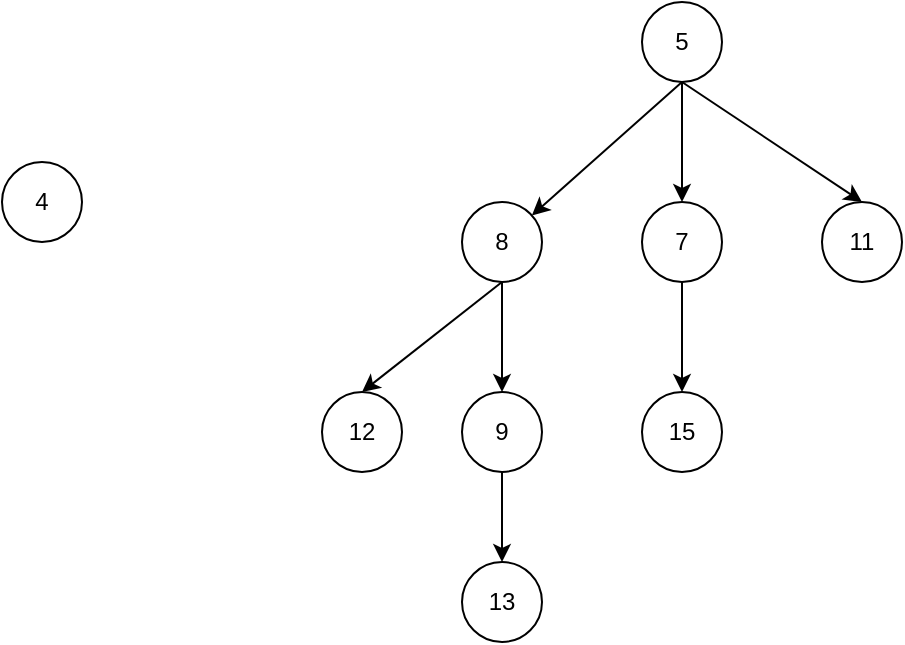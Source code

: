 <mxfile version="21.7.5" type="github">
  <diagram name="第 1 页" id="W6Fj_rsfh2s28kM5z5f6">
    <mxGraphModel dx="724" dy="401" grid="1" gridSize="10" guides="1" tooltips="1" connect="1" arrows="1" fold="1" page="1" pageScale="1" pageWidth="827" pageHeight="1169" math="0" shadow="0">
      <root>
        <mxCell id="0" />
        <mxCell id="1" parent="0" />
        <mxCell id="ujbZRinPxCOq5WzfvrQW-4" value="13" style="ellipse;whiteSpace=wrap;html=1;aspect=fixed;" vertex="1" parent="1">
          <mxGeometry x="230" y="670" width="40" height="40" as="geometry" />
        </mxCell>
        <mxCell id="ujbZRinPxCOq5WzfvrQW-7" style="rounded=0;orthogonalLoop=1;jettySize=auto;html=1;exitX=0.5;exitY=1;exitDx=0;exitDy=0;entryX=0.5;entryY=0;entryDx=0;entryDy=0;" edge="1" parent="1" source="ujbZRinPxCOq5WzfvrQW-6" target="ujbZRinPxCOq5WzfvrQW-4">
          <mxGeometry relative="1" as="geometry" />
        </mxCell>
        <mxCell id="ujbZRinPxCOq5WzfvrQW-6" value="9" style="ellipse;whiteSpace=wrap;html=1;aspect=fixed;" vertex="1" parent="1">
          <mxGeometry x="230" y="585" width="40" height="40" as="geometry" />
        </mxCell>
        <mxCell id="ujbZRinPxCOq5WzfvrQW-11" style="rounded=0;orthogonalLoop=1;jettySize=auto;html=1;exitX=0.5;exitY=1;exitDx=0;exitDy=0;entryX=0.5;entryY=0;entryDx=0;entryDy=0;" edge="1" parent="1" source="ujbZRinPxCOq5WzfvrQW-9" target="ujbZRinPxCOq5WzfvrQW-10">
          <mxGeometry relative="1" as="geometry" />
        </mxCell>
        <mxCell id="ujbZRinPxCOq5WzfvrQW-15" style="rounded=0;orthogonalLoop=1;jettySize=auto;html=1;exitX=0.5;exitY=1;exitDx=0;exitDy=0;entryX=0.5;entryY=0;entryDx=0;entryDy=0;" edge="1" parent="1" source="ujbZRinPxCOq5WzfvrQW-9" target="ujbZRinPxCOq5WzfvrQW-12">
          <mxGeometry relative="1" as="geometry" />
        </mxCell>
        <mxCell id="ujbZRinPxCOq5WzfvrQW-34" style="rounded=0;orthogonalLoop=1;jettySize=auto;html=1;exitX=0.5;exitY=1;exitDx=0;exitDy=0;" edge="1" parent="1" source="ujbZRinPxCOq5WzfvrQW-9" target="ujbZRinPxCOq5WzfvrQW-19">
          <mxGeometry relative="1" as="geometry" />
        </mxCell>
        <mxCell id="ujbZRinPxCOq5WzfvrQW-9" value="5" style="ellipse;whiteSpace=wrap;html=1;aspect=fixed;" vertex="1" parent="1">
          <mxGeometry x="320" y="390" width="40" height="40" as="geometry" />
        </mxCell>
        <mxCell id="ujbZRinPxCOq5WzfvrQW-10" value="11" style="ellipse;whiteSpace=wrap;html=1;aspect=fixed;" vertex="1" parent="1">
          <mxGeometry x="410" y="490" width="40" height="40" as="geometry" />
        </mxCell>
        <mxCell id="ujbZRinPxCOq5WzfvrQW-14" style="rounded=0;orthogonalLoop=1;jettySize=auto;html=1;exitX=0.5;exitY=1;exitDx=0;exitDy=0;" edge="1" parent="1" source="ujbZRinPxCOq5WzfvrQW-12" target="ujbZRinPxCOq5WzfvrQW-13">
          <mxGeometry relative="1" as="geometry" />
        </mxCell>
        <mxCell id="ujbZRinPxCOq5WzfvrQW-12" value="7" style="ellipse;whiteSpace=wrap;html=1;aspect=fixed;" vertex="1" parent="1">
          <mxGeometry x="320" y="490" width="40" height="40" as="geometry" />
        </mxCell>
        <mxCell id="ujbZRinPxCOq5WzfvrQW-13" value="15" style="ellipse;whiteSpace=wrap;html=1;aspect=fixed;" vertex="1" parent="1">
          <mxGeometry x="320" y="585" width="40" height="40" as="geometry" />
        </mxCell>
        <mxCell id="ujbZRinPxCOq5WzfvrQW-21" style="rounded=0;orthogonalLoop=1;jettySize=auto;html=1;exitX=0.5;exitY=1;exitDx=0;exitDy=0;entryX=0.5;entryY=0;entryDx=0;entryDy=0;" edge="1" parent="1" source="ujbZRinPxCOq5WzfvrQW-19" target="ujbZRinPxCOq5WzfvrQW-20">
          <mxGeometry relative="1" as="geometry" />
        </mxCell>
        <mxCell id="ujbZRinPxCOq5WzfvrQW-33" style="rounded=0;orthogonalLoop=1;jettySize=auto;html=1;exitX=0.5;exitY=1;exitDx=0;exitDy=0;" edge="1" parent="1" source="ujbZRinPxCOq5WzfvrQW-19" target="ujbZRinPxCOq5WzfvrQW-6">
          <mxGeometry relative="1" as="geometry" />
        </mxCell>
        <mxCell id="ujbZRinPxCOq5WzfvrQW-19" value="8" style="ellipse;whiteSpace=wrap;html=1;aspect=fixed;" vertex="1" parent="1">
          <mxGeometry x="230" y="490" width="40" height="40" as="geometry" />
        </mxCell>
        <mxCell id="ujbZRinPxCOq5WzfvrQW-20" value="12" style="ellipse;whiteSpace=wrap;html=1;aspect=fixed;" vertex="1" parent="1">
          <mxGeometry x="160" y="585" width="40" height="40" as="geometry" />
        </mxCell>
        <mxCell id="ujbZRinPxCOq5WzfvrQW-23" value="4" style="ellipse;whiteSpace=wrap;html=1;aspect=fixed;" vertex="1" parent="1">
          <mxGeometry y="470" width="40" height="40" as="geometry" />
        </mxCell>
      </root>
    </mxGraphModel>
  </diagram>
</mxfile>

